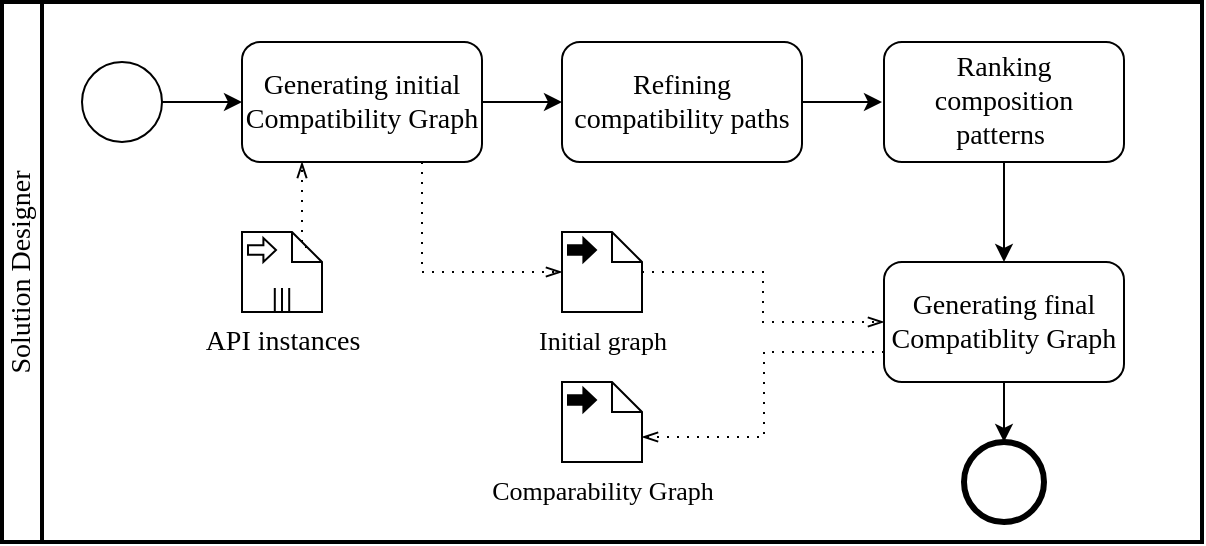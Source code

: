 <mxfile version="26.0.2">
  <diagram name="Page-1" id="eemZW4yxgCquXolbz5AP">
    <mxGraphModel dx="836" dy="476" grid="1" gridSize="10" guides="1" tooltips="1" connect="1" arrows="1" fold="1" page="1" pageScale="1" pageWidth="1100" pageHeight="850" math="0" shadow="0">
      <root>
        <mxCell id="0" />
        <mxCell id="1" parent="0" />
        <mxCell id="qB315NzllFkGqwOsiit4-1" value="&lt;font style=&quot;font-size: 14px;&quot; face=&quot;Garamond&quot;&gt;Solution Designer&lt;/font&gt;" style="swimlane;html=1;startSize=20;fontStyle=0;collapsible=0;horizontal=0;swimlaneLine=1;swimlaneFillColor=#ffffff;strokeWidth=2;whiteSpace=wrap;" parent="1" vertex="1">
          <mxGeometry x="191" y="120" width="600" height="270" as="geometry" />
        </mxCell>
        <mxCell id="qB315NzllFkGqwOsiit4-33" style="edgeStyle=orthogonalEdgeStyle;rounded=0;orthogonalLoop=1;jettySize=auto;html=1;exitX=1;exitY=0.5;exitDx=0;exitDy=0;exitPerimeter=0;entryX=0;entryY=0.5;entryDx=0;entryDy=0;" parent="qB315NzllFkGqwOsiit4-1" source="qB315NzllFkGqwOsiit4-2" target="qB315NzllFkGqwOsiit4-14" edge="1">
          <mxGeometry relative="1" as="geometry" />
        </mxCell>
        <mxCell id="qB315NzllFkGqwOsiit4-2" value="" style="points=[[0.145,0.145,0],[0.5,0,0],[0.855,0.145,0],[1,0.5,0],[0.855,0.855,0],[0.5,1,0],[0.145,0.855,0],[0,0.5,0]];shape=mxgraph.bpmn.event;html=1;verticalLabelPosition=bottom;labelBackgroundColor=#ffffff;verticalAlign=top;align=center;perimeter=ellipsePerimeter;outlineConnect=0;aspect=fixed;outline=standard;symbol=general;" parent="qB315NzllFkGqwOsiit4-1" vertex="1">
          <mxGeometry x="40" y="30" width="40" height="40" as="geometry" />
        </mxCell>
        <mxCell id="qB315NzllFkGqwOsiit4-14" value="&lt;span style=&quot;font-size: 14px;&quot;&gt;Generating initial Compatibility Graph&lt;/span&gt;" style="rounded=1;whiteSpace=wrap;html=1;fontFamily=Garamond;" parent="qB315NzllFkGqwOsiit4-1" vertex="1">
          <mxGeometry x="120" y="20" width="120" height="60" as="geometry" />
        </mxCell>
        <mxCell id="qB315NzllFkGqwOsiit4-18" value="&lt;font style=&quot;font-size: 14px;&quot;&gt;Refining compatibility paths&lt;/font&gt;" style="rounded=1;whiteSpace=wrap;html=1;fontFamily=Garamond;" parent="qB315NzllFkGqwOsiit4-1" vertex="1">
          <mxGeometry x="280" y="20" width="120" height="60" as="geometry" />
        </mxCell>
        <mxCell id="qB315NzllFkGqwOsiit4-15" style="edgeStyle=orthogonalEdgeStyle;rounded=0;orthogonalLoop=1;jettySize=auto;html=1;entryX=0;entryY=0.5;entryDx=0;entryDy=0;fontFamily=Garamond;exitX=1;exitY=0.5;exitDx=0;exitDy=0;" parent="qB315NzllFkGqwOsiit4-1" source="qB315NzllFkGqwOsiit4-14" target="qB315NzllFkGqwOsiit4-18" edge="1">
          <mxGeometry relative="1" as="geometry">
            <mxPoint x="304.78" y="332.1" as="sourcePoint" />
          </mxGeometry>
        </mxCell>
        <mxCell id="qB315NzllFkGqwOsiit4-27" value="&lt;font style=&quot;font-size: 14px;&quot;&gt;Ranking composition patterns&amp;nbsp;&lt;/font&gt;" style="rounded=1;whiteSpace=wrap;html=1;fontFamily=Garamond;" parent="qB315NzllFkGqwOsiit4-1" vertex="1">
          <mxGeometry x="441" y="20" width="120" height="60" as="geometry" />
        </mxCell>
        <mxCell id="qB315NzllFkGqwOsiit4-17" style="edgeStyle=orthogonalEdgeStyle;rounded=0;orthogonalLoop=1;jettySize=auto;html=1;exitX=1;exitY=0.5;exitDx=0;exitDy=0;fontFamily=Garamond;" parent="qB315NzllFkGqwOsiit4-1" source="qB315NzllFkGqwOsiit4-18" edge="1">
          <mxGeometry relative="1" as="geometry">
            <mxPoint x="440" y="50" as="targetPoint" />
          </mxGeometry>
        </mxCell>
        <mxCell id="qB315NzllFkGqwOsiit4-35" value="&lt;span style=&quot;font-family: Garamond; font-size: 14px;&quot;&gt;API instances&lt;/span&gt;" style="shape=mxgraph.bpmn.data;labelPosition=center;verticalLabelPosition=bottom;align=center;verticalAlign=top;size=15;html=1;bpmnTransferType=input;isCollection=1;" parent="qB315NzllFkGqwOsiit4-1" vertex="1">
          <mxGeometry x="120" y="115" width="40" height="40" as="geometry" />
        </mxCell>
        <mxCell id="qB315NzllFkGqwOsiit4-29" value="&lt;span style=&quot;text-align: start;&quot;&gt;&lt;font style=&quot;font-size: 14px;&quot;&gt;Generating final Compatiblity Graph&lt;/font&gt;&lt;/span&gt;" style="rounded=1;whiteSpace=wrap;html=1;fontFamily=Garamond;" parent="qB315NzllFkGqwOsiit4-1" vertex="1">
          <mxGeometry x="441" y="130" width="120" height="60" as="geometry" />
        </mxCell>
        <mxCell id="qB315NzllFkGqwOsiit4-44" value="&lt;font style=&quot;font-size: 13px;&quot; face=&quot;Garamond&quot;&gt;Comparability Graph&lt;/font&gt;" style="shape=mxgraph.bpmn.data;labelPosition=center;verticalLabelPosition=bottom;align=center;verticalAlign=top;size=15;html=1;bpmnTransferType=output;" parent="qB315NzllFkGqwOsiit4-1" vertex="1">
          <mxGeometry x="280" y="190" width="40" height="40" as="geometry" />
        </mxCell>
        <mxCell id="qB315NzllFkGqwOsiit4-45" value="" style="edgeStyle=elbowEdgeStyle;fontSize=12;html=1;endFill=0;startFill=0;endSize=6;startSize=6;dashed=1;dashPattern=1 4;endArrow=openThin;startArrow=none;rounded=0;exitX=0;exitY=0.75;exitDx=0;exitDy=0;entryX=0;entryY=0;entryDx=40;entryDy=27.5;entryPerimeter=0;" parent="qB315NzllFkGqwOsiit4-1" source="qB315NzllFkGqwOsiit4-29" target="qB315NzllFkGqwOsiit4-44" edge="1">
          <mxGeometry width="160" relative="1" as="geometry">
            <mxPoint x="210" y="260" as="sourcePoint" />
            <mxPoint x="381" y="220" as="targetPoint" />
            <Array as="points">
              <mxPoint x="381" y="210" />
            </Array>
          </mxGeometry>
        </mxCell>
        <mxCell id="qB315NzllFkGqwOsiit4-46" value="" style="edgeStyle=elbowEdgeStyle;fontSize=12;html=1;endFill=0;startFill=0;endSize=6;startSize=6;dashed=1;dashPattern=1 4;endArrow=openThin;startArrow=none;rounded=0;entryX=0;entryY=0.5;entryDx=0;entryDy=0;" parent="qB315NzllFkGqwOsiit4-1" source="qB315NzllFkGqwOsiit4-34" target="qB315NzllFkGqwOsiit4-29" edge="1">
          <mxGeometry width="160" relative="1" as="geometry">
            <mxPoint x="210" y="160" as="sourcePoint" />
            <mxPoint x="280" y="160" as="targetPoint" />
          </mxGeometry>
        </mxCell>
        <mxCell id="qB315NzllFkGqwOsiit4-47" value="" style="edgeStyle=elbowEdgeStyle;fontSize=12;html=1;endFill=0;startFill=0;endSize=6;startSize=6;dashed=1;dashPattern=1 4;endArrow=openThin;startArrow=none;rounded=0;exitX=0.5;exitY=1;exitDx=0;exitDy=0;entryX=0;entryY=0.5;entryDx=0;entryDy=0;entryPerimeter=0;" parent="qB315NzllFkGqwOsiit4-1" source="qB315NzllFkGqwOsiit4-14" target="qB315NzllFkGqwOsiit4-34" edge="1">
          <mxGeometry width="160" relative="1" as="geometry">
            <mxPoint x="155" y="380" as="sourcePoint" />
            <mxPoint x="315" y="380" as="targetPoint" />
            <Array as="points">
              <mxPoint x="210" y="110" />
            </Array>
          </mxGeometry>
        </mxCell>
        <mxCell id="qB315NzllFkGqwOsiit4-48" value="" style="edgeStyle=elbowEdgeStyle;fontSize=12;html=1;endFill=0;startFill=0;endSize=6;startSize=6;dashed=1;dashPattern=1 4;endArrow=openThin;startArrow=none;rounded=0;exitX=0;exitY=0;exitDx=32.5;exitDy=7.5;exitPerimeter=0;" parent="qB315NzllFkGqwOsiit4-1" source="qB315NzllFkGqwOsiit4-35" edge="1">
          <mxGeometry width="160" relative="1" as="geometry">
            <mxPoint x="140" y="350" as="sourcePoint" />
            <mxPoint x="150" y="80" as="targetPoint" />
            <Array as="points">
              <mxPoint x="150" y="110" />
            </Array>
          </mxGeometry>
        </mxCell>
        <mxCell id="qB315NzllFkGqwOsiit4-34" value="&lt;font style=&quot;font-size: 13px;&quot; face=&quot;Garamond&quot;&gt;Initial graph&lt;/font&gt;" style="shape=mxgraph.bpmn.data;labelPosition=center;verticalLabelPosition=bottom;align=center;verticalAlign=top;size=15;html=1;bpmnTransferType=output;" parent="qB315NzllFkGqwOsiit4-1" vertex="1">
          <mxGeometry x="280" y="115" width="40" height="40" as="geometry" />
        </mxCell>
        <mxCell id="qB315NzllFkGqwOsiit4-3" value="" style="points=[[0.145,0.145,0],[0.5,0,0],[0.855,0.145,0],[1,0.5,0],[0.855,0.855,0],[0.5,1,0],[0.145,0.855,0],[0,0.5,0]];shape=mxgraph.bpmn.event;html=1;verticalLabelPosition=bottom;labelBackgroundColor=#ffffff;verticalAlign=top;align=center;perimeter=ellipsePerimeter;outlineConnect=0;aspect=fixed;outline=end;symbol=terminate2;" parent="qB315NzllFkGqwOsiit4-1" vertex="1">
          <mxGeometry x="481" y="220" width="40" height="40" as="geometry" />
        </mxCell>
        <mxCell id="fl5CKmDmrpUKvF2OfwkG-1" style="edgeStyle=orthogonalEdgeStyle;rounded=0;orthogonalLoop=1;jettySize=auto;html=1;exitX=0.5;exitY=1;exitDx=0;exitDy=0;entryX=0.5;entryY=0;entryDx=0;entryDy=0;" edge="1" parent="qB315NzllFkGqwOsiit4-1" source="qB315NzllFkGqwOsiit4-27" target="qB315NzllFkGqwOsiit4-29">
          <mxGeometry relative="1" as="geometry" />
        </mxCell>
        <mxCell id="fl5CKmDmrpUKvF2OfwkG-2" style="edgeStyle=orthogonalEdgeStyle;rounded=0;orthogonalLoop=1;jettySize=auto;html=1;entryX=0.5;entryY=0;entryDx=0;entryDy=0;entryPerimeter=0;" edge="1" parent="qB315NzllFkGqwOsiit4-1" source="qB315NzllFkGqwOsiit4-29" target="qB315NzllFkGqwOsiit4-3">
          <mxGeometry relative="1" as="geometry" />
        </mxCell>
      </root>
    </mxGraphModel>
  </diagram>
</mxfile>
